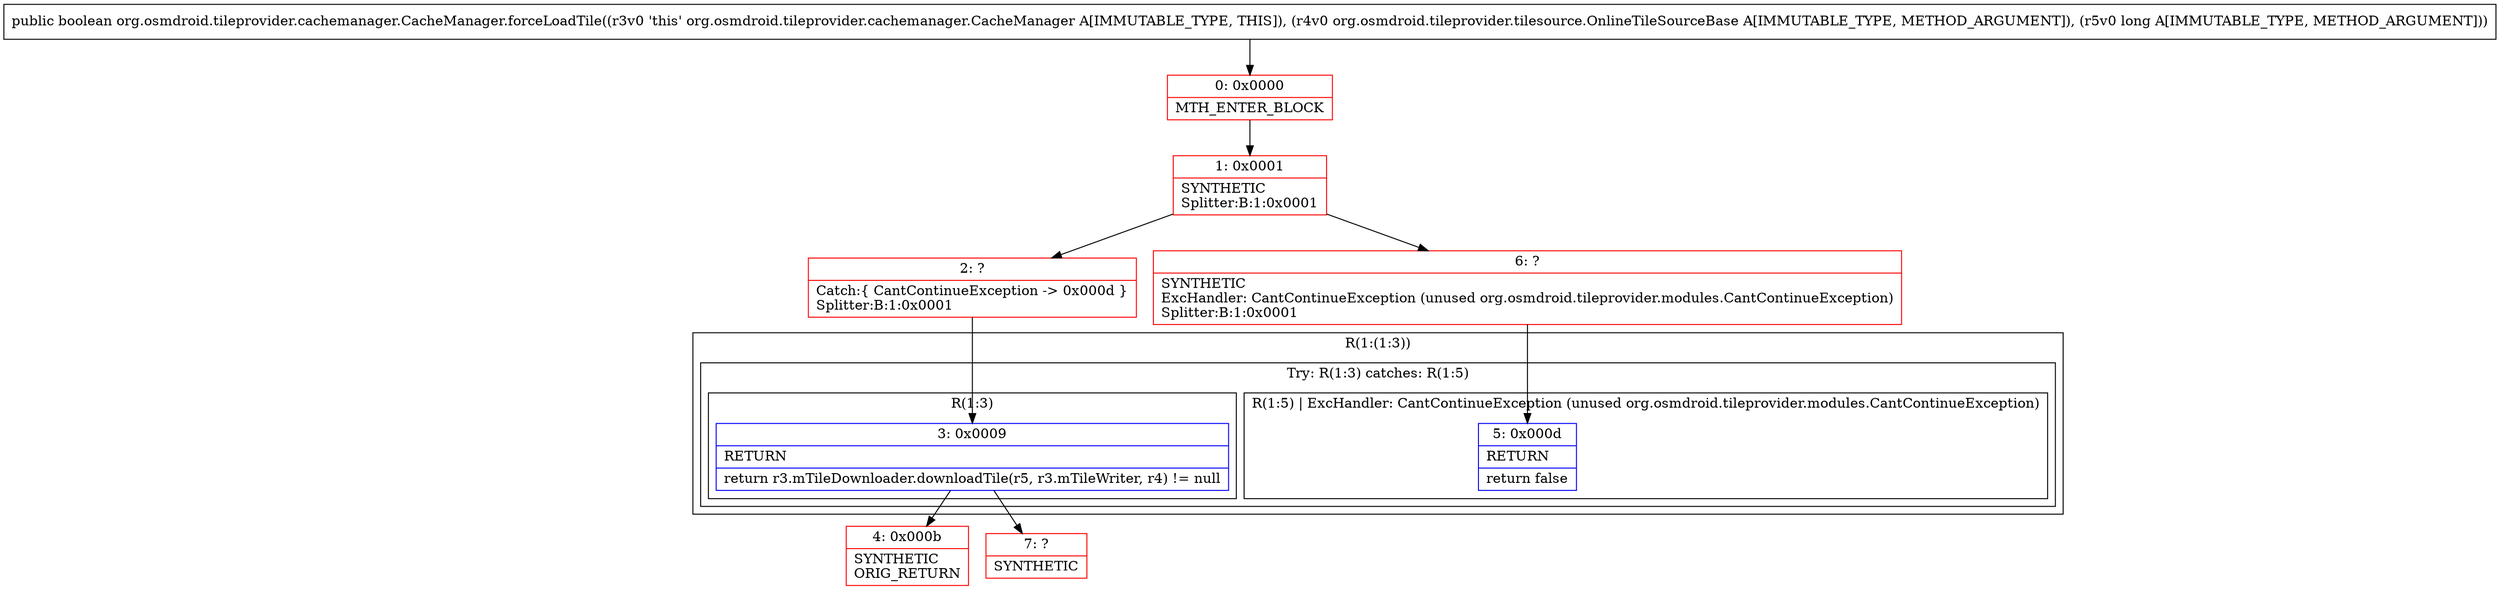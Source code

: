 digraph "CFG fororg.osmdroid.tileprovider.cachemanager.CacheManager.forceLoadTile(Lorg\/osmdroid\/tileprovider\/tilesource\/OnlineTileSourceBase;J)Z" {
subgraph cluster_Region_878093443 {
label = "R(1:(1:3))";
node [shape=record,color=blue];
subgraph cluster_TryCatchRegion_235376981 {
label = "Try: R(1:3) catches: R(1:5)";
node [shape=record,color=blue];
subgraph cluster_Region_1390813362 {
label = "R(1:3)";
node [shape=record,color=blue];
Node_3 [shape=record,label="{3\:\ 0x0009|RETURN\l|return r3.mTileDownloader.downloadTile(r5, r3.mTileWriter, r4) != null\l}"];
}
subgraph cluster_Region_175839448 {
label = "R(1:5) | ExcHandler: CantContinueException (unused org.osmdroid.tileprovider.modules.CantContinueException)\l";
node [shape=record,color=blue];
Node_5 [shape=record,label="{5\:\ 0x000d|RETURN\l|return false\l}"];
}
}
}
subgraph cluster_Region_175839448 {
label = "R(1:5) | ExcHandler: CantContinueException (unused org.osmdroid.tileprovider.modules.CantContinueException)\l";
node [shape=record,color=blue];
Node_5 [shape=record,label="{5\:\ 0x000d|RETURN\l|return false\l}"];
}
Node_0 [shape=record,color=red,label="{0\:\ 0x0000|MTH_ENTER_BLOCK\l}"];
Node_1 [shape=record,color=red,label="{1\:\ 0x0001|SYNTHETIC\lSplitter:B:1:0x0001\l}"];
Node_2 [shape=record,color=red,label="{2\:\ ?|Catch:\{ CantContinueException \-\> 0x000d \}\lSplitter:B:1:0x0001\l}"];
Node_4 [shape=record,color=red,label="{4\:\ 0x000b|SYNTHETIC\lORIG_RETURN\l}"];
Node_6 [shape=record,color=red,label="{6\:\ ?|SYNTHETIC\lExcHandler: CantContinueException (unused org.osmdroid.tileprovider.modules.CantContinueException)\lSplitter:B:1:0x0001\l}"];
Node_7 [shape=record,color=red,label="{7\:\ ?|SYNTHETIC\l}"];
MethodNode[shape=record,label="{public boolean org.osmdroid.tileprovider.cachemanager.CacheManager.forceLoadTile((r3v0 'this' org.osmdroid.tileprovider.cachemanager.CacheManager A[IMMUTABLE_TYPE, THIS]), (r4v0 org.osmdroid.tileprovider.tilesource.OnlineTileSourceBase A[IMMUTABLE_TYPE, METHOD_ARGUMENT]), (r5v0 long A[IMMUTABLE_TYPE, METHOD_ARGUMENT])) }"];
MethodNode -> Node_0;
Node_3 -> Node_4;
Node_3 -> Node_7;
Node_0 -> Node_1;
Node_1 -> Node_2;
Node_1 -> Node_6;
Node_2 -> Node_3;
Node_6 -> Node_5;
}


